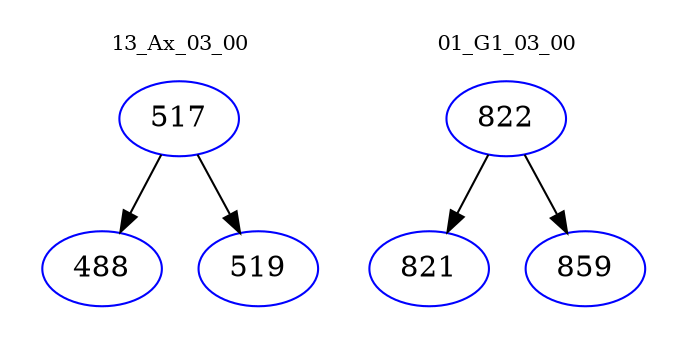 digraph{
subgraph cluster_0 {
color = white
label = "13_Ax_03_00";
fontsize=10;
T0_517 [label="517", color="blue"]
T0_517 -> T0_488 [color="black"]
T0_488 [label="488", color="blue"]
T0_517 -> T0_519 [color="black"]
T0_519 [label="519", color="blue"]
}
subgraph cluster_1 {
color = white
label = "01_G1_03_00";
fontsize=10;
T1_822 [label="822", color="blue"]
T1_822 -> T1_821 [color="black"]
T1_821 [label="821", color="blue"]
T1_822 -> T1_859 [color="black"]
T1_859 [label="859", color="blue"]
}
}
